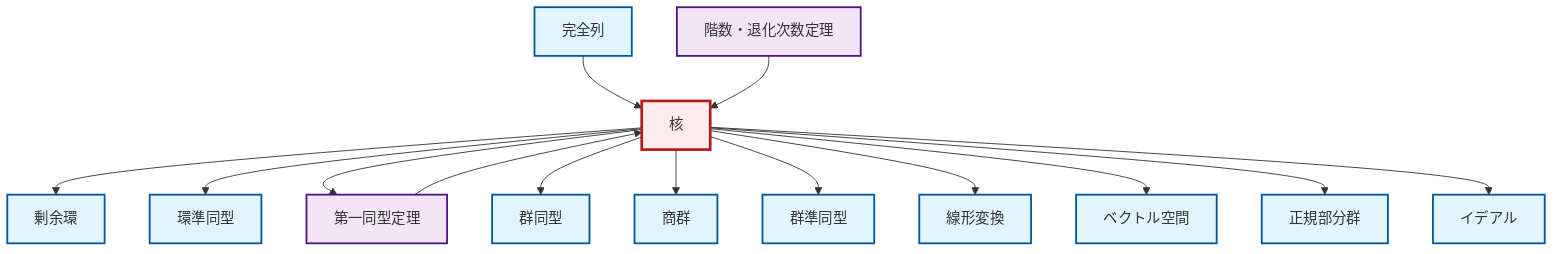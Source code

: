 graph TD
    classDef definition fill:#e1f5fe,stroke:#01579b,stroke-width:2px
    classDef theorem fill:#f3e5f5,stroke:#4a148c,stroke-width:2px
    classDef axiom fill:#fff3e0,stroke:#e65100,stroke-width:2px
    classDef example fill:#e8f5e9,stroke:#1b5e20,stroke-width:2px
    classDef current fill:#ffebee,stroke:#b71c1c,stroke-width:3px
    def-isomorphism["群同型"]:::definition
    def-homomorphism["群準同型"]:::definition
    def-quotient-group["商群"]:::definition
    def-kernel["核"]:::definition
    def-vector-space["ベクトル空間"]:::definition
    def-exact-sequence["完全列"]:::definition
    def-ideal["イデアル"]:::definition
    def-quotient-ring["剰余環"]:::definition
    def-ring-homomorphism["環準同型"]:::definition
    thm-first-isomorphism["第一同型定理"]:::theorem
    def-linear-transformation["線形変換"]:::definition
    def-normal-subgroup["正規部分群"]:::definition
    thm-rank-nullity["階数・退化次数定理"]:::theorem
    def-kernel --> def-quotient-ring
    thm-first-isomorphism --> def-kernel
    def-kernel --> def-ring-homomorphism
    def-kernel --> thm-first-isomorphism
    def-kernel --> def-isomorphism
    def-kernel --> def-quotient-group
    def-kernel --> def-homomorphism
    def-kernel --> def-linear-transformation
    def-kernel --> def-vector-space
    def-kernel --> def-normal-subgroup
    def-exact-sequence --> def-kernel
    thm-rank-nullity --> def-kernel
    def-kernel --> def-ideal
    class def-kernel current